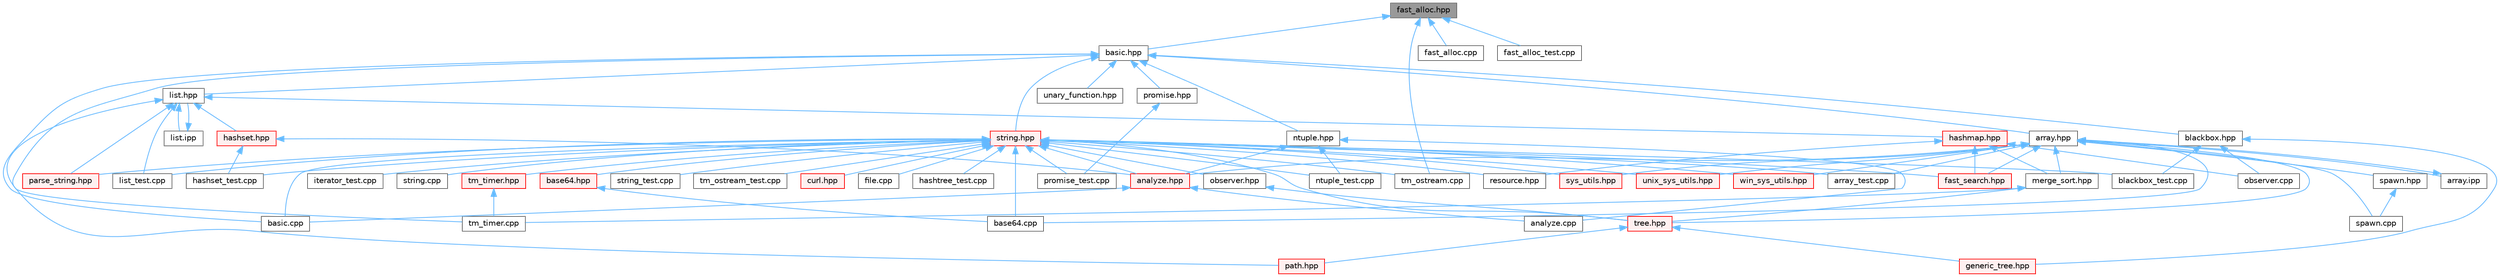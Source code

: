 digraph "fast_alloc.hpp"
{
 // LATEX_PDF_SIZE
  bgcolor="transparent";
  edge [fontname=Helvetica,fontsize=10,labelfontname=Helvetica,labelfontsize=10];
  node [fontname=Helvetica,fontsize=10,shape=box,height=0.2,width=0.4];
  Node1 [label="fast_alloc.hpp",height=0.2,width=0.4,color="gray40", fillcolor="grey60", style="filled", fontcolor="black",tooltip=" "];
  Node1 -> Node2 [dir="back",color="steelblue1",style="solid"];
  Node2 [label="basic.hpp",height=0.2,width=0.4,color="grey40", fillcolor="white", style="filled",URL="$basic_8hpp.html",tooltip=" "];
  Node2 -> Node3 [dir="back",color="steelblue1",style="solid"];
  Node3 [label="array.hpp",height=0.2,width=0.4,color="grey40", fillcolor="white", style="filled",URL="$array_8hpp.html",tooltip=" "];
  Node3 -> Node4 [dir="back",color="steelblue1",style="solid"];
  Node4 [label="analyze.hpp",height=0.2,width=0.4,color="red", fillcolor="#FFF0F0", style="filled",URL="$analyze_8hpp.html",tooltip=" "];
  Node4 -> Node5 [dir="back",color="steelblue1",style="solid"];
  Node5 [label="analyze.cpp",height=0.2,width=0.4,color="grey40", fillcolor="white", style="filled",URL="$analyze_8cpp.html",tooltip=" "];
  Node4 -> Node7 [dir="back",color="steelblue1",style="solid"];
  Node7 [label="basic.cpp",height=0.2,width=0.4,color="grey40", fillcolor="white", style="filled",URL="$basic_8cpp.html",tooltip=" "];
  Node3 -> Node15 [dir="back",color="steelblue1",style="solid"];
  Node15 [label="array.ipp",height=0.2,width=0.4,color="grey40", fillcolor="white", style="filled",URL="$array_8ipp.html",tooltip=" "];
  Node15 -> Node3 [dir="back",color="steelblue1",style="solid"];
  Node3 -> Node16 [dir="back",color="steelblue1",style="solid"];
  Node16 [label="array_test.cpp",height=0.2,width=0.4,color="grey40", fillcolor="white", style="filled",URL="$array__test_8cpp.html",tooltip=" "];
  Node3 -> Node17 [dir="back",color="steelblue1",style="solid"];
  Node17 [label="base64.cpp",height=0.2,width=0.4,color="grey40", fillcolor="white", style="filled",URL="$base64_8cpp.html",tooltip=" "];
  Node3 -> Node18 [dir="back",color="steelblue1",style="solid"];
  Node18 [label="fast_search.hpp",height=0.2,width=0.4,color="red", fillcolor="#FFF0F0", style="filled",URL="$fast__search_8hpp.html",tooltip=" "];
  Node3 -> Node20 [dir="back",color="steelblue1",style="solid"];
  Node20 [label="merge_sort.hpp",height=0.2,width=0.4,color="grey40", fillcolor="white", style="filled",URL="$merge__sort_8hpp.html",tooltip=" "];
  Node20 -> Node21 [dir="back",color="steelblue1",style="solid"];
  Node21 [label="tm_timer.cpp",height=0.2,width=0.4,color="grey40", fillcolor="white", style="filled",URL="$tm__timer_8cpp.html",tooltip=" "];
  Node20 -> Node22 [dir="back",color="steelblue1",style="solid"];
  Node22 [label="tree.hpp",height=0.2,width=0.4,color="red", fillcolor="#FFF0F0", style="filled",URL="$tree_8hpp.html",tooltip=" "];
  Node22 -> Node24 [dir="back",color="steelblue1",style="solid"];
  Node24 [label="generic_tree.hpp",height=0.2,width=0.4,color="red", fillcolor="#FFF0F0", style="filled",URL="$generic__tree_8hpp.html",tooltip=" "];
  Node22 -> Node27 [dir="back",color="steelblue1",style="solid"];
  Node27 [label="path.hpp",height=0.2,width=0.4,color="red", fillcolor="#FFF0F0", style="filled",URL="$path_8hpp.html",tooltip=" "];
  Node3 -> Node47 [dir="back",color="steelblue1",style="solid"];
  Node47 [label="spawn.cpp",height=0.2,width=0.4,color="grey40", fillcolor="white", style="filled",URL="$spawn_8cpp.html",tooltip=" "];
  Node3 -> Node48 [dir="back",color="steelblue1",style="solid"];
  Node48 [label="spawn.hpp",height=0.2,width=0.4,color="grey40", fillcolor="white", style="filled",URL="$spawn_8hpp.html",tooltip=" "];
  Node48 -> Node47 [dir="back",color="steelblue1",style="solid"];
  Node3 -> Node49 [dir="back",color="steelblue1",style="solid"];
  Node49 [label="sys_utils.hpp",height=0.2,width=0.4,color="red", fillcolor="#FFF0F0", style="filled",URL="$sys__utils_8hpp.html",tooltip=" "];
  Node3 -> Node22 [dir="back",color="steelblue1",style="solid"];
  Node3 -> Node52 [dir="back",color="steelblue1",style="solid"];
  Node52 [label="unix_sys_utils.hpp",height=0.2,width=0.4,color="red", fillcolor="#FFF0F0", style="filled",URL="$unix__sys__utils_8hpp.html",tooltip=" "];
  Node3 -> Node53 [dir="back",color="steelblue1",style="solid"];
  Node53 [label="win_sys_utils.hpp",height=0.2,width=0.4,color="red", fillcolor="#FFF0F0", style="filled",URL="$win__sys__utils_8hpp.html",tooltip=" "];
  Node2 -> Node7 [dir="back",color="steelblue1",style="solid"];
  Node2 -> Node54 [dir="back",color="steelblue1",style="solid"];
  Node54 [label="blackbox.hpp",height=0.2,width=0.4,color="grey40", fillcolor="white", style="filled",URL="$blackbox_8hpp.html",tooltip=" "];
  Node54 -> Node55 [dir="back",color="steelblue1",style="solid"];
  Node55 [label="blackbox_test.cpp",height=0.2,width=0.4,color="grey40", fillcolor="white", style="filled",URL="$blackbox__test_8cpp.html",tooltip=" "];
  Node54 -> Node24 [dir="back",color="steelblue1",style="solid"];
  Node54 -> Node31 [dir="back",color="steelblue1",style="solid"];
  Node31 [label="observer.cpp",height=0.2,width=0.4,color="grey40", fillcolor="white", style="filled",URL="$observer_8cpp.html",tooltip=" "];
  Node2 -> Node56 [dir="back",color="steelblue1",style="solid"];
  Node56 [label="list.hpp",height=0.2,width=0.4,color="grey40", fillcolor="white", style="filled",URL="$list_8hpp.html",tooltip=" "];
  Node56 -> Node57 [dir="back",color="steelblue1",style="solid"];
  Node57 [label="hashmap.hpp",height=0.2,width=0.4,color="red", fillcolor="#FFF0F0", style="filled",URL="$hashmap_8hpp.html",tooltip=" "];
  Node57 -> Node18 [dir="back",color="steelblue1",style="solid"];
  Node57 -> Node20 [dir="back",color="steelblue1",style="solid"];
  Node57 -> Node31 [dir="back",color="steelblue1",style="solid"];
  Node57 -> Node73 [dir="back",color="steelblue1",style="solid"];
  Node73 [label="resource.hpp",height=0.2,width=0.4,color="grey40", fillcolor="white", style="filled",URL="$resource_8hpp.html",tooltip=" "];
  Node56 -> Node74 [dir="back",color="steelblue1",style="solid"];
  Node74 [label="hashset.hpp",height=0.2,width=0.4,color="red", fillcolor="#FFF0F0", style="filled",URL="$hashset_8hpp.html",tooltip=" "];
  Node74 -> Node4 [dir="back",color="steelblue1",style="solid"];
  Node74 -> Node76 [dir="back",color="steelblue1",style="solid"];
  Node76 [label="hashset_test.cpp",height=0.2,width=0.4,color="grey40", fillcolor="white", style="filled",URL="$hashset__test_8cpp.html",tooltip=" "];
  Node56 -> Node77 [dir="back",color="steelblue1",style="solid"];
  Node77 [label="list.ipp",height=0.2,width=0.4,color="grey40", fillcolor="white", style="filled",URL="$list_8ipp.html",tooltip=" "];
  Node77 -> Node56 [dir="back",color="steelblue1",style="solid"];
  Node56 -> Node78 [dir="back",color="steelblue1",style="solid"];
  Node78 [label="list_test.cpp",height=0.2,width=0.4,color="grey40", fillcolor="white", style="filled",URL="$list__test_8cpp.html",tooltip=" "];
  Node56 -> Node79 [dir="back",color="steelblue1",style="solid"];
  Node79 [label="parse_string.hpp",height=0.2,width=0.4,color="red", fillcolor="#FFF0F0", style="filled",URL="$parse__string_8hpp.html",tooltip=" "];
  Node56 -> Node27 [dir="back",color="steelblue1",style="solid"];
  Node2 -> Node81 [dir="back",color="steelblue1",style="solid"];
  Node81 [label="ntuple.hpp",height=0.2,width=0.4,color="grey40", fillcolor="white", style="filled",URL="$ntuple_8hpp.html",tooltip=" "];
  Node81 -> Node5 [dir="back",color="steelblue1",style="solid"];
  Node81 -> Node4 [dir="back",color="steelblue1",style="solid"];
  Node81 -> Node82 [dir="back",color="steelblue1",style="solid"];
  Node82 [label="ntuple_test.cpp",height=0.2,width=0.4,color="grey40", fillcolor="white", style="filled",URL="$ntuple__test_8cpp.html",tooltip=" "];
  Node2 -> Node83 [dir="back",color="steelblue1",style="solid"];
  Node83 [label="promise.hpp",height=0.2,width=0.4,color="grey40", fillcolor="white", style="filled",URL="$promise_8hpp.html",tooltip=" "];
  Node83 -> Node84 [dir="back",color="steelblue1",style="solid"];
  Node84 [label="promise_test.cpp",height=0.2,width=0.4,color="grey40", fillcolor="white", style="filled",URL="$promise__test_8cpp.html",tooltip=" "];
  Node2 -> Node85 [dir="back",color="steelblue1",style="solid"];
  Node85 [label="string.hpp",height=0.2,width=0.4,color="red", fillcolor="#FFF0F0", style="filled",URL="$string_8hpp.html",tooltip=" "];
  Node85 -> Node4 [dir="back",color="steelblue1",style="solid"];
  Node85 -> Node16 [dir="back",color="steelblue1",style="solid"];
  Node85 -> Node17 [dir="back",color="steelblue1",style="solid"];
  Node85 -> Node86 [dir="back",color="steelblue1",style="solid"];
  Node86 [label="base64.hpp",height=0.2,width=0.4,color="red", fillcolor="#FFF0F0", style="filled",URL="$base64_8hpp.html",tooltip=" "];
  Node86 -> Node17 [dir="back",color="steelblue1",style="solid"];
  Node85 -> Node7 [dir="back",color="steelblue1",style="solid"];
  Node85 -> Node55 [dir="back",color="steelblue1",style="solid"];
  Node85 -> Node88 [dir="back",color="steelblue1",style="solid"];
  Node88 [label="curl.hpp",height=0.2,width=0.4,color="red", fillcolor="#FFF0F0", style="filled",URL="$curl_8hpp.html",tooltip=" "];
  Node85 -> Node18 [dir="back",color="steelblue1",style="solid"];
  Node85 -> Node37 [dir="back",color="steelblue1",style="solid"];
  Node37 [label="file.cpp",height=0.2,width=0.4,color="grey40", fillcolor="white", style="filled",URL="$file_8cpp.html",tooltip=" "];
  Node85 -> Node76 [dir="back",color="steelblue1",style="solid"];
  Node85 -> Node66 [dir="back",color="steelblue1",style="solid"];
  Node66 [label="hashtree_test.cpp",height=0.2,width=0.4,color="grey40", fillcolor="white", style="filled",URL="$hashtree__test_8cpp.html",tooltip=" "];
  Node85 -> Node69 [dir="back",color="steelblue1",style="solid"];
  Node69 [label="iterator_test.cpp",height=0.2,width=0.4,color="grey40", fillcolor="white", style="filled",URL="$iterator__test_8cpp.html",tooltip=" "];
  Node85 -> Node78 [dir="back",color="steelblue1",style="solid"];
  Node85 -> Node82 [dir="back",color="steelblue1",style="solid"];
  Node85 -> Node91 [dir="back",color="steelblue1",style="solid"];
  Node91 [label="observer.hpp",height=0.2,width=0.4,color="grey40", fillcolor="white", style="filled",URL="$observer_8hpp.html",tooltip=" "];
  Node91 -> Node22 [dir="back",color="steelblue1",style="solid"];
  Node85 -> Node79 [dir="back",color="steelblue1",style="solid"];
  Node85 -> Node84 [dir="back",color="steelblue1",style="solid"];
  Node85 -> Node73 [dir="back",color="steelblue1",style="solid"];
  Node85 -> Node92 [dir="back",color="steelblue1",style="solid"];
  Node92 [label="string.cpp",height=0.2,width=0.4,color="grey40", fillcolor="white", style="filled",URL="$string_8cpp.html",tooltip=" "];
  Node85 -> Node93 [dir="back",color="steelblue1",style="solid"];
  Node93 [label="string_test.cpp",height=0.2,width=0.4,color="grey40", fillcolor="white", style="filled",URL="$string__test_8cpp.html",tooltip=" "];
  Node85 -> Node49 [dir="back",color="steelblue1",style="solid"];
  Node85 -> Node94 [dir="back",color="steelblue1",style="solid"];
  Node94 [label="tm_ostream.cpp",height=0.2,width=0.4,color="grey40", fillcolor="white", style="filled",URL="$tm__ostream_8cpp.html",tooltip=" "];
  Node85 -> Node95 [dir="back",color="steelblue1",style="solid"];
  Node95 [label="tm_ostream_test.cpp",height=0.2,width=0.4,color="grey40", fillcolor="white", style="filled",URL="$tm__ostream__test_8cpp.html",tooltip=" "];
  Node85 -> Node96 [dir="back",color="steelblue1",style="solid"];
  Node96 [label="tm_timer.hpp",height=0.2,width=0.4,color="red", fillcolor="#FFF0F0", style="filled",URL="$tm__timer_8hpp.html",tooltip=" "];
  Node96 -> Node21 [dir="back",color="steelblue1",style="solid"];
  Node85 -> Node22 [dir="back",color="steelblue1",style="solid"];
  Node85 -> Node52 [dir="back",color="steelblue1",style="solid"];
  Node85 -> Node53 [dir="back",color="steelblue1",style="solid"];
  Node2 -> Node21 [dir="back",color="steelblue1",style="solid"];
  Node2 -> Node98 [dir="back",color="steelblue1",style="solid"];
  Node98 [label="unary_function.hpp",height=0.2,width=0.4,color="grey40", fillcolor="white", style="filled",URL="$unary__function_8hpp.html",tooltip=" "];
  Node1 -> Node99 [dir="back",color="steelblue1",style="solid"];
  Node99 [label="fast_alloc.cpp",height=0.2,width=0.4,color="grey40", fillcolor="white", style="filled",URL="$fast__alloc_8cpp.html",tooltip=" "];
  Node1 -> Node100 [dir="back",color="steelblue1",style="solid"];
  Node100 [label="fast_alloc_test.cpp",height=0.2,width=0.4,color="grey40", fillcolor="white", style="filled",URL="$fast__alloc__test_8cpp.html",tooltip=" "];
  Node1 -> Node94 [dir="back",color="steelblue1",style="solid"];
}
